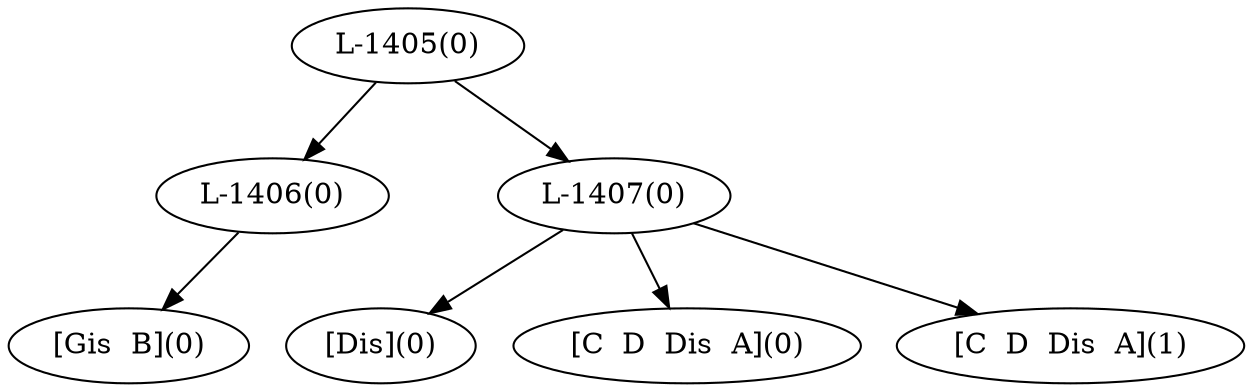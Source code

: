 digraph sample{
"L-1406(0)"->"[Gis  B](0)"
"L-1407(0)"->"[Dis](0)"
"L-1407(0)"->"[C  D  Dis  A](0)"
"L-1407(0)"->"[C  D  Dis  A](1)"
"L-1405(0)"->"L-1406(0)"
"L-1405(0)"->"L-1407(0)"
{rank = min; "L-1405(0)"}
{rank = same; "L-1406(0)"; "L-1407(0)";}
{rank = max; "[C  D  Dis  A](0)"; "[C  D  Dis  A](1)"; "[Dis](0)"; "[Gis  B](0)";}
}